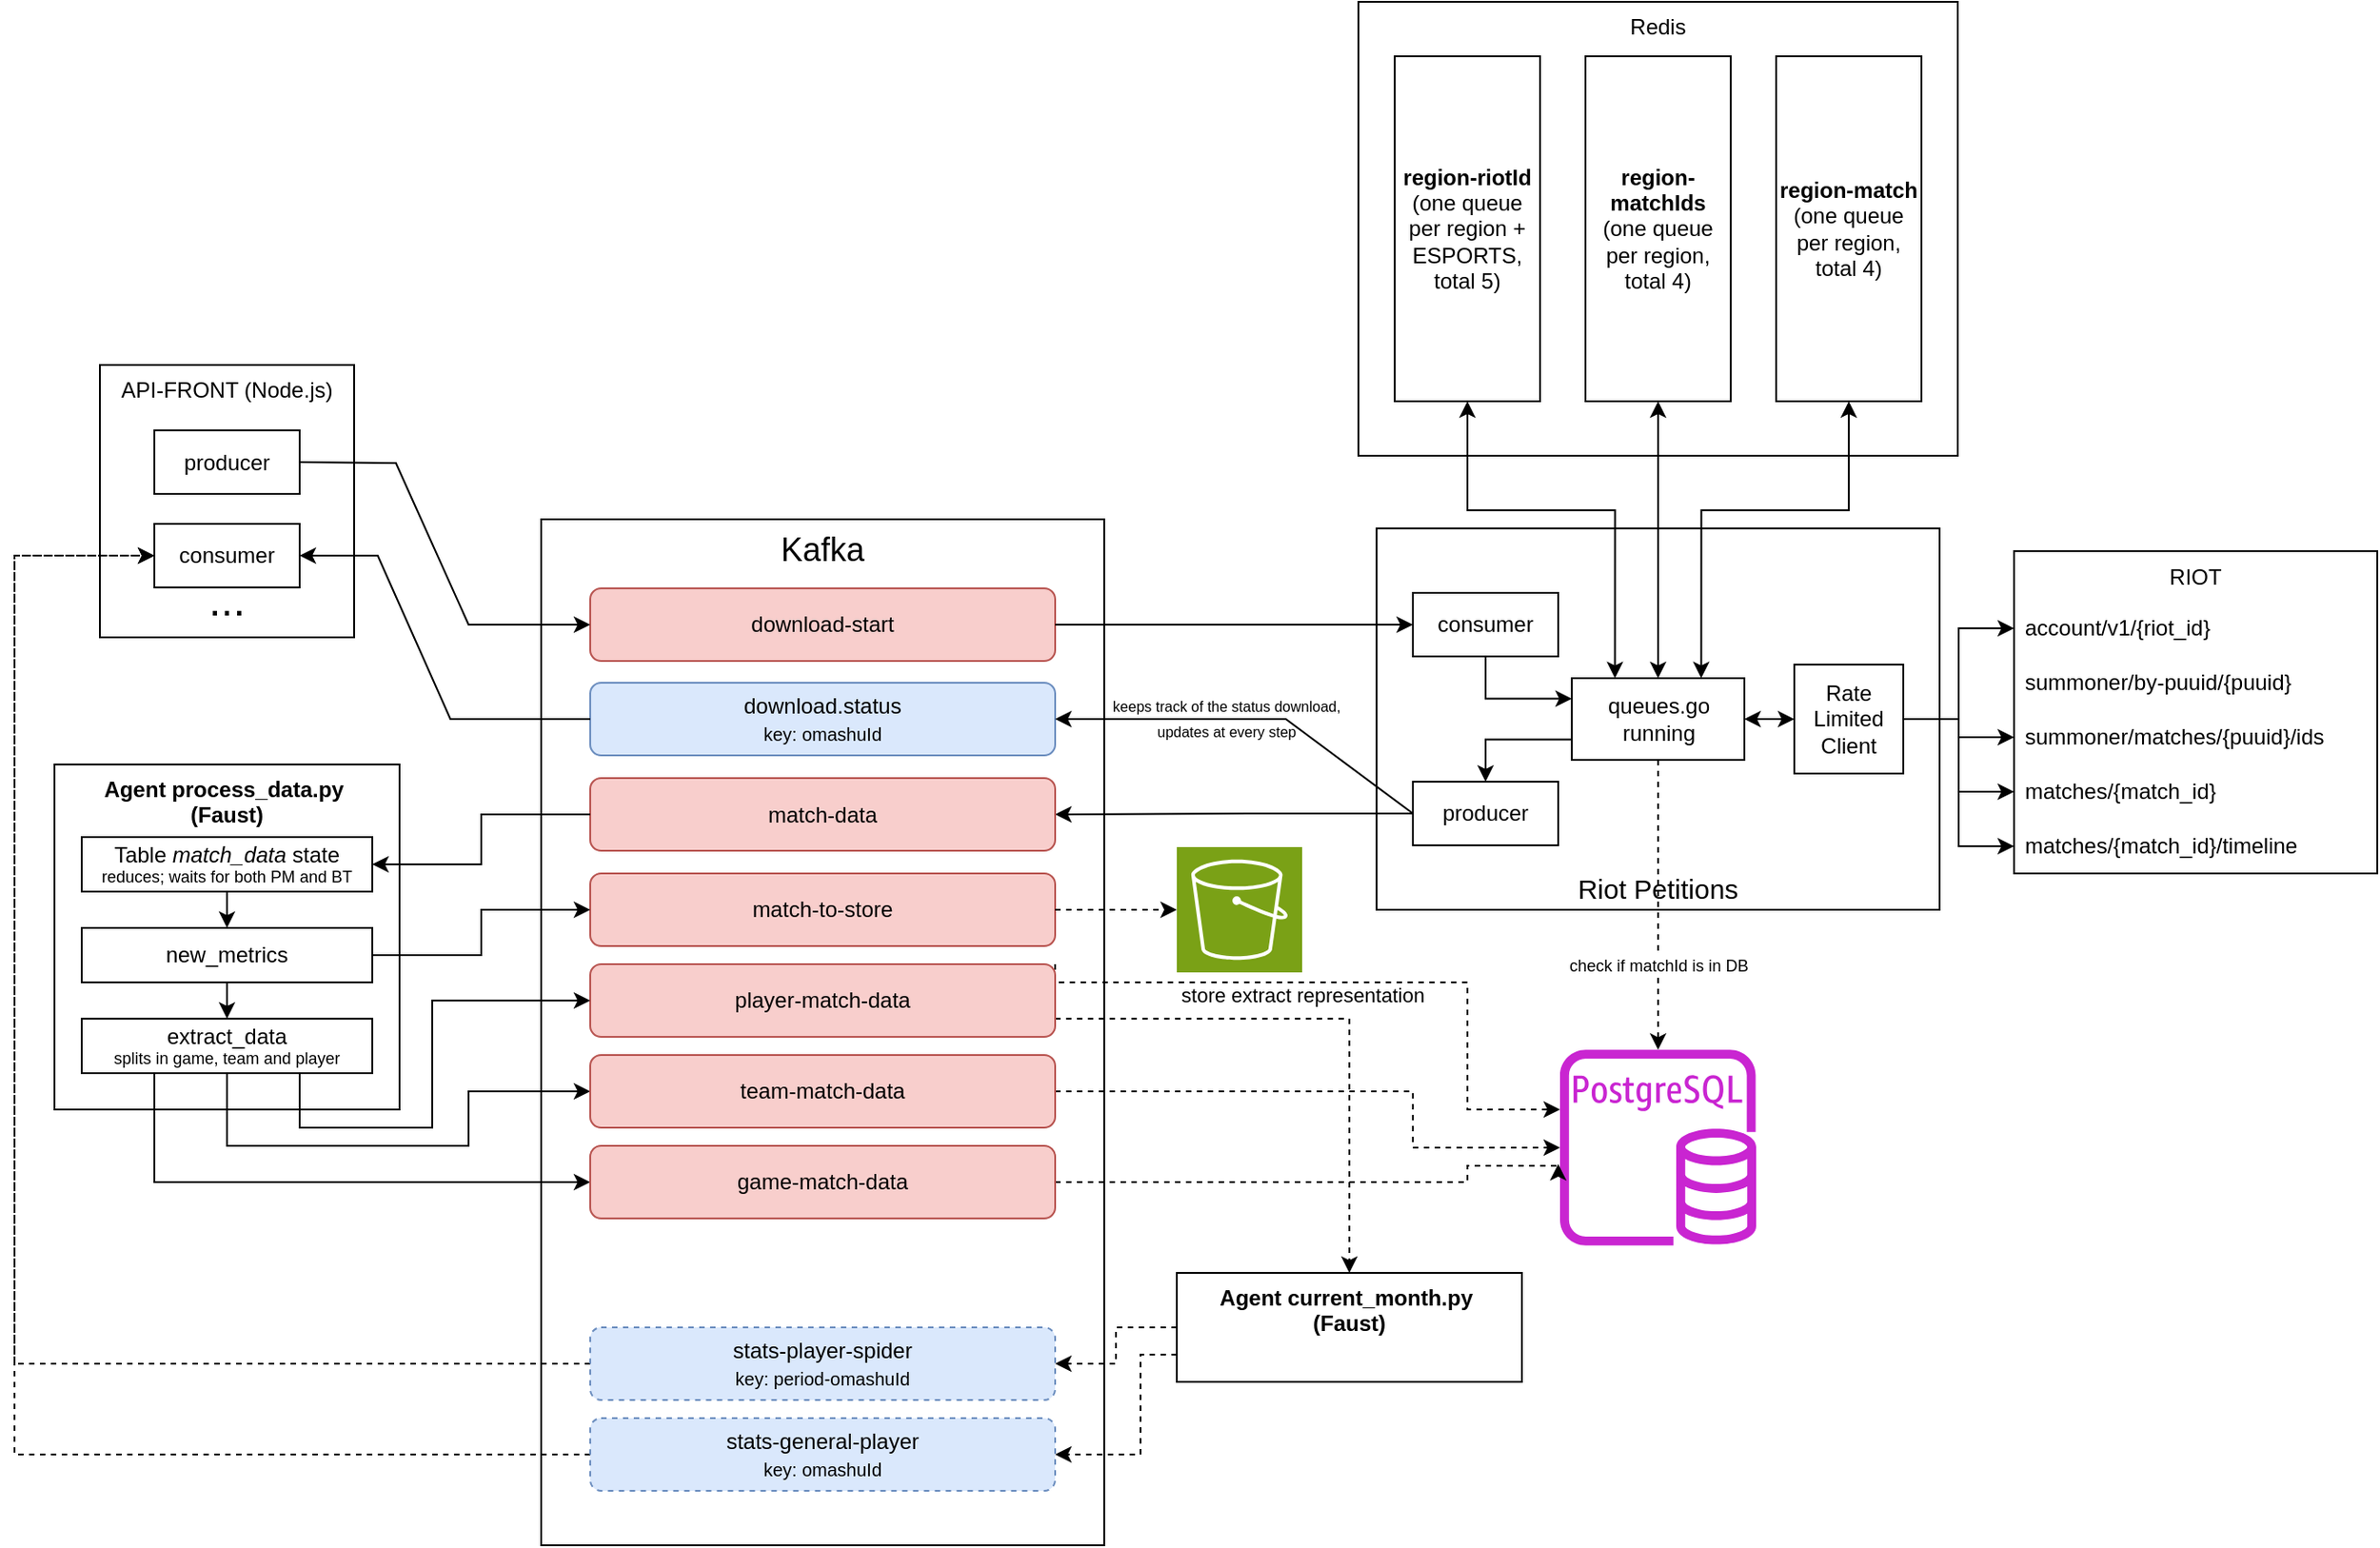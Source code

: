 <mxfile version="24.8.2">
  <diagram name="Pàgina-1" id="zFeoYXPYn94zR47b6qRk">
    <mxGraphModel dx="1026" dy="1857" grid="1" gridSize="10" guides="1" tooltips="1" connect="1" arrows="1" fold="1" page="1" pageScale="1" pageWidth="827" pageHeight="1169" math="0" shadow="0">
      <root>
        <mxCell id="0" />
        <mxCell id="1" parent="0" />
        <mxCell id="KxoGM2Id1Vb7_M0aMqvf-37" value="Riot Petitions" style="rounded=0;whiteSpace=wrap;html=1;verticalAlign=bottom;fontSize=15;" parent="1" vertex="1">
          <mxGeometry x="790" y="190" width="310" height="210" as="geometry" />
        </mxCell>
        <mxCell id="tljmoaN9VgpiX_O1xPQQ-31" value="RIOT" style="rounded=0;whiteSpace=wrap;html=1;verticalAlign=top;" parent="1" vertex="1">
          <mxGeometry x="1141" y="202.5" width="200" height="177.5" as="geometry" />
        </mxCell>
        <mxCell id="KxoGM2Id1Vb7_M0aMqvf-18" value="&lt;div&gt;&lt;font style=&quot;font-size: 18px;&quot;&gt;Kafka&lt;/font&gt;&lt;/div&gt;" style="rounded=0;whiteSpace=wrap;html=1;align=center;verticalAlign=top;" parent="1" vertex="1">
          <mxGeometry x="330" y="185" width="310" height="565" as="geometry" />
        </mxCell>
        <mxCell id="KxoGM2Id1Vb7_M0aMqvf-19" value="&lt;div&gt;download.status&lt;/div&gt;&lt;div&gt;&lt;font style=&quot;font-size: 10px;&quot;&gt;key: omashuId&lt;/font&gt;&lt;br&gt;&lt;/div&gt;" style="rounded=1;whiteSpace=wrap;html=1;fillColor=#dae8fc;strokeColor=#6c8ebf;" parent="1" vertex="1">
          <mxGeometry x="357" y="275" width="256" height="40" as="geometry" />
        </mxCell>
        <mxCell id="KxoGM2Id1Vb7_M0aMqvf-38" value="account/v1/{riot_id}" style="text;strokeColor=none;fillColor=none;align=left;verticalAlign=middle;spacingLeft=4;spacingRight=4;overflow=hidden;points=[[0,0.5],[1,0.5]];portConstraint=eastwest;rotatable=0;whiteSpace=wrap;html=1;" parent="1" vertex="1">
          <mxGeometry x="1141" y="230" width="200" height="30" as="geometry" />
        </mxCell>
        <mxCell id="KxoGM2Id1Vb7_M0aMqvf-39" value="summoner/matches/{puuid}/ids" style="text;strokeColor=none;fillColor=none;align=left;verticalAlign=middle;spacingLeft=4;spacingRight=4;overflow=hidden;points=[[0,0.5],[1,0.5]];portConstraint=eastwest;rotatable=0;whiteSpace=wrap;html=1;" parent="1" vertex="1">
          <mxGeometry x="1141" y="290" width="200" height="30" as="geometry" />
        </mxCell>
        <mxCell id="KxoGM2Id1Vb7_M0aMqvf-40" value="matches/{match_id}" style="text;strokeColor=none;fillColor=none;align=left;verticalAlign=middle;spacingLeft=4;spacingRight=4;overflow=hidden;points=[[0,0.5],[1,0.5]];portConstraint=eastwest;rotatable=0;whiteSpace=wrap;html=1;" parent="1" vertex="1">
          <mxGeometry x="1141" y="320" width="200" height="30" as="geometry" />
        </mxCell>
        <mxCell id="KxoGM2Id1Vb7_M0aMqvf-41" value="matches/{match_id}/timeline" style="text;strokeColor=none;fillColor=none;align=left;verticalAlign=middle;spacingLeft=4;spacingRight=4;overflow=hidden;points=[[0,0.5],[1,0.5]];portConstraint=eastwest;rotatable=0;whiteSpace=wrap;html=1;" parent="1" vertex="1">
          <mxGeometry x="1141" y="350" width="200" height="30" as="geometry" />
        </mxCell>
        <mxCell id="KxoGM2Id1Vb7_M0aMqvf-53" value="&lt;div&gt;API-FRONT (Node.js)&lt;/div&gt;" style="rounded=0;whiteSpace=wrap;html=1;verticalAlign=top;" parent="1" vertex="1">
          <mxGeometry x="87" y="100" width="140" height="150" as="geometry" />
        </mxCell>
        <mxCell id="Vlg7vwJ887VOfLp9OkaL-12" style="edgeStyle=orthogonalEdgeStyle;rounded=0;orthogonalLoop=1;jettySize=auto;html=1;exitX=1;exitY=0.5;exitDx=0;exitDy=0;entryX=0;entryY=0.5;entryDx=0;entryDy=0;" parent="1" source="KxoGM2Id1Vb7_M0aMqvf-85" target="KxoGM2Id1Vb7_M0aMqvf-40" edge="1">
          <mxGeometry relative="1" as="geometry" />
        </mxCell>
        <mxCell id="Vlg7vwJ887VOfLp9OkaL-13" style="edgeStyle=orthogonalEdgeStyle;rounded=0;orthogonalLoop=1;jettySize=auto;html=1;exitX=1;exitY=0.5;exitDx=0;exitDy=0;entryX=0;entryY=0.5;entryDx=0;entryDy=0;" parent="1" source="KxoGM2Id1Vb7_M0aMqvf-85" target="KxoGM2Id1Vb7_M0aMqvf-41" edge="1">
          <mxGeometry relative="1" as="geometry" />
        </mxCell>
        <mxCell id="Vlg7vwJ887VOfLp9OkaL-14" style="edgeStyle=orthogonalEdgeStyle;rounded=0;orthogonalLoop=1;jettySize=auto;html=1;exitX=1;exitY=0.5;exitDx=0;exitDy=0;entryX=0;entryY=0.5;entryDx=0;entryDy=0;" parent="1" source="KxoGM2Id1Vb7_M0aMqvf-85" target="KxoGM2Id1Vb7_M0aMqvf-38" edge="1">
          <mxGeometry relative="1" as="geometry" />
        </mxCell>
        <mxCell id="Vlg7vwJ887VOfLp9OkaL-15" style="edgeStyle=orthogonalEdgeStyle;rounded=0;orthogonalLoop=1;jettySize=auto;html=1;exitX=1;exitY=0.5;exitDx=0;exitDy=0;entryX=0;entryY=0.5;entryDx=0;entryDy=0;" parent="1" source="KxoGM2Id1Vb7_M0aMqvf-85" target="KxoGM2Id1Vb7_M0aMqvf-39" edge="1">
          <mxGeometry relative="1" as="geometry" />
        </mxCell>
        <mxCell id="KxoGM2Id1Vb7_M0aMqvf-85" value="&lt;div&gt;Rate&lt;/div&gt;&lt;div&gt;Limited&lt;/div&gt;&lt;div&gt;Client&lt;/div&gt;" style="rounded=0;whiteSpace=wrap;html=1;" parent="1" vertex="1">
          <mxGeometry x="1020" y="265" width="60" height="60" as="geometry" />
        </mxCell>
        <mxCell id="v_NL9sKr4r_YbmF2_vSh-6" value="&lt;font style=&quot;font-size: 24px;&quot;&gt;...&lt;/font&gt;" style="text;html=1;align=center;verticalAlign=middle;whiteSpace=wrap;rounded=0;" parent="1" vertex="1">
          <mxGeometry x="127" y="215" width="60" height="30" as="geometry" />
        </mxCell>
        <mxCell id="tljmoaN9VgpiX_O1xPQQ-1" value="download-start" style="rounded=1;whiteSpace=wrap;html=1;fillColor=#f8cecc;strokeColor=#b85450;" parent="1" vertex="1">
          <mxGeometry x="357" y="223" width="256" height="40" as="geometry" />
        </mxCell>
        <mxCell id="Vlg7vwJ887VOfLp9OkaL-5" style="edgeStyle=orthogonalEdgeStyle;rounded=0;orthogonalLoop=1;jettySize=auto;html=1;exitX=0.5;exitY=1;exitDx=0;exitDy=0;entryX=0;entryY=0.25;entryDx=0;entryDy=0;" parent="1" source="tljmoaN9VgpiX_O1xPQQ-4" target="Vlg7vwJ887VOfLp9OkaL-4" edge="1">
          <mxGeometry relative="1" as="geometry" />
        </mxCell>
        <mxCell id="tljmoaN9VgpiX_O1xPQQ-4" value="consumer" style="rounded=0;whiteSpace=wrap;html=1;" parent="1" vertex="1">
          <mxGeometry x="810" y="225.5" width="80" height="35" as="geometry" />
        </mxCell>
        <mxCell id="tljmoaN9VgpiX_O1xPQQ-5" value="&lt;div&gt;producer&lt;/div&gt;" style="rounded=0;whiteSpace=wrap;html=1;" parent="1" vertex="1">
          <mxGeometry x="117" y="136" width="80" height="35" as="geometry" />
        </mxCell>
        <mxCell id="tljmoaN9VgpiX_O1xPQQ-6" value="" style="endArrow=classic;html=1;rounded=0;exitX=1;exitY=0.5;exitDx=0;exitDy=0;entryX=0;entryY=0.5;entryDx=0;entryDy=0;" parent="1" source="tljmoaN9VgpiX_O1xPQQ-5" target="tljmoaN9VgpiX_O1xPQQ-1" edge="1">
          <mxGeometry width="50" height="50" relative="1" as="geometry">
            <mxPoint x="610" y="400" as="sourcePoint" />
            <mxPoint x="660" y="350" as="targetPoint" />
            <Array as="points">
              <mxPoint x="250" y="154" />
              <mxPoint x="290" y="243" />
            </Array>
          </mxGeometry>
        </mxCell>
        <mxCell id="tljmoaN9VgpiX_O1xPQQ-7" value="consumer" style="rounded=0;whiteSpace=wrap;html=1;" parent="1" vertex="1">
          <mxGeometry x="117" y="187.5" width="80" height="35" as="geometry" />
        </mxCell>
        <mxCell id="tljmoaN9VgpiX_O1xPQQ-10" value="&lt;div&gt;producer&lt;/div&gt;" style="rounded=0;whiteSpace=wrap;html=1;" parent="1" vertex="1">
          <mxGeometry x="810" y="329.5" width="80" height="35" as="geometry" />
        </mxCell>
        <mxCell id="tljmoaN9VgpiX_O1xPQQ-11" value="" style="endArrow=classic;html=1;rounded=0;entryX=1;entryY=0.5;entryDx=0;entryDy=0;exitX=0;exitY=0.5;exitDx=0;exitDy=0;" parent="1" source="tljmoaN9VgpiX_O1xPQQ-10" target="KxoGM2Id1Vb7_M0aMqvf-19" edge="1">
          <mxGeometry width="50" height="50" relative="1" as="geometry">
            <mxPoint x="610" y="400" as="sourcePoint" />
            <mxPoint x="660" y="350" as="targetPoint" />
            <Array as="points">
              <mxPoint x="740" y="295" />
            </Array>
          </mxGeometry>
        </mxCell>
        <mxCell id="tljmoaN9VgpiX_O1xPQQ-12" value="" style="endArrow=classic;html=1;rounded=0;entryX=0;entryY=0.5;entryDx=0;entryDy=0;exitX=1;exitY=0.5;exitDx=0;exitDy=0;" parent="1" source="tljmoaN9VgpiX_O1xPQQ-1" target="tljmoaN9VgpiX_O1xPQQ-4" edge="1">
          <mxGeometry width="50" height="50" relative="1" as="geometry">
            <mxPoint x="610" y="400" as="sourcePoint" />
            <mxPoint x="660" y="350" as="targetPoint" />
            <Array as="points">
              <mxPoint x="750" y="243" />
            </Array>
          </mxGeometry>
        </mxCell>
        <mxCell id="tljmoaN9VgpiX_O1xPQQ-13" value="" style="endArrow=classic;html=1;rounded=0;entryX=1;entryY=0.5;entryDx=0;entryDy=0;exitX=0;exitY=0.5;exitDx=0;exitDy=0;" parent="1" source="KxoGM2Id1Vb7_M0aMqvf-19" target="tljmoaN9VgpiX_O1xPQQ-7" edge="1">
          <mxGeometry width="50" height="50" relative="1" as="geometry">
            <mxPoint x="610" y="400" as="sourcePoint" />
            <mxPoint x="660" y="350" as="targetPoint" />
            <Array as="points">
              <mxPoint x="280" y="295" />
              <mxPoint x="240" y="205" />
            </Array>
          </mxGeometry>
        </mxCell>
        <mxCell id="tljmoaN9VgpiX_O1xPQQ-14" value="" style="endArrow=classic;html=1;rounded=0;entryX=1;entryY=0.5;entryDx=0;entryDy=0;exitX=0;exitY=0.5;exitDx=0;exitDy=0;" parent="1" source="tljmoaN9VgpiX_O1xPQQ-10" target="Vlg7vwJ887VOfLp9OkaL-17" edge="1">
          <mxGeometry width="50" height="50" relative="1" as="geometry">
            <mxPoint x="810" y="400" as="sourcePoint" />
            <mxPoint x="613" y="347" as="targetPoint" />
            <Array as="points">
              <mxPoint x="720" y="347" />
            </Array>
          </mxGeometry>
        </mxCell>
        <mxCell id="tljmoaN9VgpiX_O1xPQQ-21" value="&lt;div align=&quot;center&quot;&gt;&lt;font style=&quot;font-size: 8px;&quot;&gt;keeps track of the status download,&lt;/font&gt;&lt;/div&gt;&lt;div align=&quot;center&quot;&gt;&lt;font style=&quot;font-size: 8px;&quot;&gt;updates at every step&lt;/font&gt;&lt;/div&gt;" style="text;whiteSpace=wrap;html=1;align=center;" parent="1" vertex="1">
          <mxGeometry x="640" y="272.5" width="135" height="27.5" as="geometry" />
        </mxCell>
        <mxCell id="tljmoaN9VgpiX_O1xPQQ-23" value="&lt;span class=&quot;path&quot;&gt;summoner/by-puuid/{puuid}&lt;/span&gt;" style="text;strokeColor=none;fillColor=none;align=left;verticalAlign=middle;spacingLeft=4;spacingRight=4;overflow=hidden;points=[[0,0.5],[1,0.5]];portConstraint=eastwest;rotatable=0;whiteSpace=wrap;html=1;" parent="1" vertex="1">
          <mxGeometry x="1141" y="260" width="200" height="30" as="geometry" />
        </mxCell>
        <mxCell id="tljmoaN9VgpiX_O1xPQQ-33" value="Redis" style="rounded=0;whiteSpace=wrap;html=1;verticalAlign=top;" parent="1" vertex="1">
          <mxGeometry x="780" y="-100" width="330" height="250" as="geometry" />
        </mxCell>
        <mxCell id="tljmoaN9VgpiX_O1xPQQ-42" value="&lt;div&gt;&lt;b&gt;region-matchIds&lt;/b&gt;&lt;/div&gt;&lt;div&gt;(one queue per region, total 4)&lt;br&gt;&lt;/div&gt;" style="rounded=0;whiteSpace=wrap;html=1;" parent="1" vertex="1">
          <mxGeometry x="905" y="-70" width="80" height="190" as="geometry" />
        </mxCell>
        <mxCell id="tljmoaN9VgpiX_O1xPQQ-43" value="&lt;div&gt;&lt;b&gt;region-riotId&lt;/b&gt;&lt;/div&gt;&lt;div&gt;(one queue per region + ESPORTS, total 5)&lt;br&gt;&lt;/div&gt;" style="rounded=0;whiteSpace=wrap;html=1;" parent="1" vertex="1">
          <mxGeometry x="800" y="-70" width="80" height="190" as="geometry" />
        </mxCell>
        <mxCell id="Vlg7vwJ887VOfLp9OkaL-2" value="&lt;div&gt;&lt;b&gt;region-match&lt;/b&gt;&lt;br&gt;&lt;/div&gt;&lt;div&gt;(one queue per region, total 4)&lt;/div&gt;" style="rounded=0;whiteSpace=wrap;html=1;" parent="1" vertex="1">
          <mxGeometry x="1010" y="-70" width="80" height="190" as="geometry" />
        </mxCell>
        <mxCell id="Vlg7vwJ887VOfLp9OkaL-6" style="edgeStyle=orthogonalEdgeStyle;rounded=0;orthogonalLoop=1;jettySize=auto;html=1;exitX=0;exitY=0.75;exitDx=0;exitDy=0;entryX=0.5;entryY=0;entryDx=0;entryDy=0;" parent="1" source="Vlg7vwJ887VOfLp9OkaL-4" target="tljmoaN9VgpiX_O1xPQQ-10" edge="1">
          <mxGeometry relative="1" as="geometry" />
        </mxCell>
        <mxCell id="Vlg7vwJ887VOfLp9OkaL-8" style="edgeStyle=orthogonalEdgeStyle;rounded=0;orthogonalLoop=1;jettySize=auto;html=1;exitX=0.25;exitY=0;exitDx=0;exitDy=0;entryX=0.5;entryY=1;entryDx=0;entryDy=0;startArrow=classic;startFill=1;" parent="1" source="Vlg7vwJ887VOfLp9OkaL-4" target="tljmoaN9VgpiX_O1xPQQ-43" edge="1">
          <mxGeometry relative="1" as="geometry">
            <Array as="points">
              <mxPoint x="921" y="180" />
              <mxPoint x="840" y="180" />
            </Array>
          </mxGeometry>
        </mxCell>
        <mxCell id="Vlg7vwJ887VOfLp9OkaL-9" style="edgeStyle=orthogonalEdgeStyle;rounded=0;orthogonalLoop=1;jettySize=auto;html=1;exitX=0.5;exitY=0;exitDx=0;exitDy=0;entryX=0.5;entryY=1;entryDx=0;entryDy=0;startArrow=classic;startFill=1;" parent="1" source="Vlg7vwJ887VOfLp9OkaL-4" target="tljmoaN9VgpiX_O1xPQQ-42" edge="1">
          <mxGeometry relative="1" as="geometry" />
        </mxCell>
        <mxCell id="Vlg7vwJ887VOfLp9OkaL-10" style="edgeStyle=orthogonalEdgeStyle;rounded=0;orthogonalLoop=1;jettySize=auto;html=1;exitX=0.75;exitY=0;exitDx=0;exitDy=0;entryX=0.5;entryY=1;entryDx=0;entryDy=0;startArrow=classic;startFill=1;" parent="1" source="Vlg7vwJ887VOfLp9OkaL-4" target="Vlg7vwJ887VOfLp9OkaL-2" edge="1">
          <mxGeometry relative="1" as="geometry">
            <Array as="points">
              <mxPoint x="969" y="180" />
              <mxPoint x="1050" y="180" />
            </Array>
          </mxGeometry>
        </mxCell>
        <mxCell id="Vlg7vwJ887VOfLp9OkaL-11" style="edgeStyle=orthogonalEdgeStyle;rounded=0;orthogonalLoop=1;jettySize=auto;html=1;exitX=1;exitY=0.5;exitDx=0;exitDy=0;entryX=0;entryY=0.5;entryDx=0;entryDy=0;startArrow=classic;startFill=1;" parent="1" source="Vlg7vwJ887VOfLp9OkaL-4" target="KxoGM2Id1Vb7_M0aMqvf-85" edge="1">
          <mxGeometry relative="1" as="geometry" />
        </mxCell>
        <mxCell id="Vlg7vwJ887VOfLp9OkaL-30" style="edgeStyle=orthogonalEdgeStyle;rounded=0;orthogonalLoop=1;jettySize=auto;html=1;exitX=0.5;exitY=1;exitDx=0;exitDy=0;dashed=1;" parent="1" source="Vlg7vwJ887VOfLp9OkaL-4" target="Vlg7vwJ887VOfLp9OkaL-16" edge="1">
          <mxGeometry relative="1" as="geometry" />
        </mxCell>
        <mxCell id="Vlg7vwJ887VOfLp9OkaL-31" value="&lt;font style=&quot;font-size: 9px;&quot;&gt;check if matchId is in DB&lt;/font&gt;" style="edgeLabel;html=1;align=center;verticalAlign=middle;resizable=0;points=[];" parent="Vlg7vwJ887VOfLp9OkaL-30" vertex="1" connectable="0">
          <mxGeometry x="-0.28" y="1" relative="1" as="geometry">
            <mxPoint x="-1" y="55" as="offset" />
          </mxGeometry>
        </mxCell>
        <mxCell id="Vlg7vwJ887VOfLp9OkaL-4" value="&lt;div&gt;queues.go&lt;/div&gt;running " style="rounded=0;whiteSpace=wrap;html=1;" parent="1" vertex="1">
          <mxGeometry x="897.5" y="272.5" width="95" height="45" as="geometry" />
        </mxCell>
        <mxCell id="Vlg7vwJ887VOfLp9OkaL-16" value="" style="sketch=0;outlineConnect=0;fontColor=#232F3E;gradientColor=none;fillColor=#C925D1;strokeColor=none;dashed=0;verticalLabelPosition=bottom;verticalAlign=top;align=center;html=1;fontSize=12;fontStyle=0;aspect=fixed;pointerEvents=1;shape=mxgraph.aws4.rds_postgresql_instance;" parent="1" vertex="1">
          <mxGeometry x="891" y="477" width="108" height="108" as="geometry" />
        </mxCell>
        <mxCell id="Vlg7vwJ887VOfLp9OkaL-17" value="match-data" style="rounded=1;whiteSpace=wrap;html=1;fillColor=#f8cecc;strokeColor=#b85450;" parent="1" vertex="1">
          <mxGeometry x="357" y="327.5" width="256" height="40" as="geometry" />
        </mxCell>
        <mxCell id="Vlg7vwJ887VOfLp9OkaL-18" value="match-to-store" style="rounded=1;whiteSpace=wrap;html=1;fillColor=#f8cecc;strokeColor=#b85450;" parent="1" vertex="1">
          <mxGeometry x="357" y="380" width="256" height="40" as="geometry" />
        </mxCell>
        <mxCell id="Vlg7vwJ887VOfLp9OkaL-35" style="edgeStyle=orthogonalEdgeStyle;rounded=0;orthogonalLoop=1;jettySize=auto;html=1;exitX=1;exitY=0.25;exitDx=0;exitDy=0;dashed=1;" parent="1" edge="1">
          <mxGeometry relative="1" as="geometry">
            <Array as="points">
              <mxPoint x="613" y="440" />
              <mxPoint x="840" y="440" />
              <mxPoint x="840" y="510" />
            </Array>
            <mxPoint x="613" y="430.0" as="sourcePoint" />
            <mxPoint x="891" y="510.0" as="targetPoint" />
          </mxGeometry>
        </mxCell>
        <mxCell id="Vlg7vwJ887VOfLp9OkaL-36" value="&lt;div&gt;store extract representation&lt;/div&gt;" style="edgeLabel;html=1;align=center;verticalAlign=middle;resizable=0;points=[];" parent="Vlg7vwJ887VOfLp9OkaL-35" vertex="1" connectable="0">
          <mxGeometry x="0.374" relative="1" as="geometry">
            <mxPoint x="-91" y="-2" as="offset" />
          </mxGeometry>
        </mxCell>
        <mxCell id="5i2ByTUDTNE9jji6btGt-23" style="edgeStyle=orthogonalEdgeStyle;rounded=0;orthogonalLoop=1;jettySize=auto;html=1;exitX=1;exitY=0.75;exitDx=0;exitDy=0;entryX=0.5;entryY=0;entryDx=0;entryDy=0;dashed=1;" parent="1" source="Vlg7vwJ887VOfLp9OkaL-19" target="5i2ByTUDTNE9jji6btGt-17" edge="1">
          <mxGeometry relative="1" as="geometry" />
        </mxCell>
        <mxCell id="Vlg7vwJ887VOfLp9OkaL-19" value="player-match-data" style="rounded=1;whiteSpace=wrap;html=1;fillColor=#f8cecc;strokeColor=#b85450;" parent="1" vertex="1">
          <mxGeometry x="357" y="430" width="256" height="40" as="geometry" />
        </mxCell>
        <mxCell id="Vlg7vwJ887VOfLp9OkaL-25" value="&lt;div&gt;&lt;b&gt;Agent process_data.py&amp;nbsp;&lt;/b&gt;&lt;/div&gt;&lt;div&gt;&lt;b&gt;(Faust)&lt;/b&gt;&lt;/div&gt;" style="rounded=0;whiteSpace=wrap;html=1;verticalAlign=top;" parent="1" vertex="1">
          <mxGeometry x="62" y="320" width="190" height="190" as="geometry" />
        </mxCell>
        <mxCell id="5i2ByTUDTNE9jji6btGt-3" value="" style="edgeStyle=orthogonalEdgeStyle;rounded=0;orthogonalLoop=1;jettySize=auto;html=1;exitX=1;exitY=0.5;exitDx=0;exitDy=0;entryX=0;entryY=0.5;entryDx=0;entryDy=0;" parent="1" source="5i2ByTUDTNE9jji6btGt-4" target="Vlg7vwJ887VOfLp9OkaL-18" edge="1">
          <mxGeometry relative="1" as="geometry" />
        </mxCell>
        <mxCell id="Vlg7vwJ887VOfLp9OkaL-33" value="" style="sketch=0;points=[[0,0,0],[0.25,0,0],[0.5,0,0],[0.75,0,0],[1,0,0],[0,1,0],[0.25,1,0],[0.5,1,0],[0.75,1,0],[1,1,0],[0,0.25,0],[0,0.5,0],[0,0.75,0],[1,0.25,0],[1,0.5,0],[1,0.75,0]];outlineConnect=0;fontColor=#232F3E;fillColor=#7AA116;strokeColor=#ffffff;dashed=0;verticalLabelPosition=bottom;verticalAlign=top;align=center;html=1;fontSize=12;fontStyle=0;aspect=fixed;shape=mxgraph.aws4.resourceIcon;resIcon=mxgraph.aws4.s3;" parent="1" vertex="1">
          <mxGeometry x="680" y="365.5" width="69" height="69" as="geometry" />
        </mxCell>
        <mxCell id="Vlg7vwJ887VOfLp9OkaL-34" style="edgeStyle=orthogonalEdgeStyle;rounded=0;orthogonalLoop=1;jettySize=auto;html=1;exitX=1;exitY=0.5;exitDx=0;exitDy=0;entryX=0;entryY=0.5;entryDx=0;entryDy=0;entryPerimeter=0;dashed=1;" parent="1" source="Vlg7vwJ887VOfLp9OkaL-18" target="Vlg7vwJ887VOfLp9OkaL-33" edge="1">
          <mxGeometry relative="1" as="geometry" />
        </mxCell>
        <mxCell id="5i2ByTUDTNE9jji6btGt-5" style="edgeStyle=orthogonalEdgeStyle;rounded=0;orthogonalLoop=1;jettySize=auto;html=1;exitX=0.5;exitY=1;exitDx=0;exitDy=0;entryX=0.5;entryY=0;entryDx=0;entryDy=0;" parent="1" source="5i2ByTUDTNE9jji6btGt-2" target="5i2ByTUDTNE9jji6btGt-4" edge="1">
          <mxGeometry relative="1" as="geometry" />
        </mxCell>
        <mxCell id="5i2ByTUDTNE9jji6btGt-2" value="&lt;div&gt;Table &lt;i&gt;match_data&lt;/i&gt; state&lt;/div&gt;&lt;div style=&quot;font-size: 9px;&quot;&gt;reduces; waits for both PM and BT&lt;br&gt;&lt;/div&gt;" style="rounded=0;whiteSpace=wrap;html=1;" parent="1" vertex="1">
          <mxGeometry x="77" y="360" width="160" height="30" as="geometry" />
        </mxCell>
        <mxCell id="5i2ByTUDTNE9jji6btGt-7" style="edgeStyle=orthogonalEdgeStyle;rounded=0;orthogonalLoop=1;jettySize=auto;html=1;exitX=0.5;exitY=1;exitDx=0;exitDy=0;entryX=0.5;entryY=0;entryDx=0;entryDy=0;" parent="1" source="5i2ByTUDTNE9jji6btGt-4" target="5i2ByTUDTNE9jji6btGt-6" edge="1">
          <mxGeometry relative="1" as="geometry" />
        </mxCell>
        <mxCell id="5i2ByTUDTNE9jji6btGt-4" value="&lt;div&gt;new_metrics&lt;br&gt;&lt;/div&gt;" style="rounded=0;whiteSpace=wrap;html=1;" parent="1" vertex="1">
          <mxGeometry x="77" y="410" width="160" height="30" as="geometry" />
        </mxCell>
        <mxCell id="5i2ByTUDTNE9jji6btGt-11" style="edgeStyle=orthogonalEdgeStyle;rounded=0;orthogonalLoop=1;jettySize=auto;html=1;exitX=0.75;exitY=1;exitDx=0;exitDy=0;entryX=0;entryY=0.5;entryDx=0;entryDy=0;" parent="1" source="5i2ByTUDTNE9jji6btGt-6" target="Vlg7vwJ887VOfLp9OkaL-19" edge="1">
          <mxGeometry relative="1" as="geometry">
            <Array as="points">
              <mxPoint x="197" y="520" />
              <mxPoint x="270" y="520" />
              <mxPoint x="270" y="450" />
            </Array>
          </mxGeometry>
        </mxCell>
        <mxCell id="5i2ByTUDTNE9jji6btGt-12" style="edgeStyle=orthogonalEdgeStyle;rounded=0;orthogonalLoop=1;jettySize=auto;html=1;exitX=0.5;exitY=1;exitDx=0;exitDy=0;entryX=0;entryY=0.5;entryDx=0;entryDy=0;" parent="1" source="5i2ByTUDTNE9jji6btGt-6" target="5i2ByTUDTNE9jji6btGt-8" edge="1">
          <mxGeometry relative="1" as="geometry">
            <Array as="points">
              <mxPoint x="157" y="530" />
              <mxPoint x="290" y="530" />
              <mxPoint x="290" y="500" />
            </Array>
          </mxGeometry>
        </mxCell>
        <mxCell id="5i2ByTUDTNE9jji6btGt-13" style="edgeStyle=orthogonalEdgeStyle;rounded=0;orthogonalLoop=1;jettySize=auto;html=1;exitX=0.25;exitY=1;exitDx=0;exitDy=0;entryX=0;entryY=0.5;entryDx=0;entryDy=0;" parent="1" source="5i2ByTUDTNE9jji6btGt-6" target="5i2ByTUDTNE9jji6btGt-9" edge="1">
          <mxGeometry relative="1" as="geometry" />
        </mxCell>
        <mxCell id="5i2ByTUDTNE9jji6btGt-6" value="&lt;div style=&quot;&quot;&gt;extract_data&lt;/div&gt;&lt;div style=&quot;font-size: 9px;&quot;&gt;splits in game, team and player&lt;br&gt;&lt;/div&gt;" style="rounded=0;whiteSpace=wrap;html=1;" parent="1" vertex="1">
          <mxGeometry x="77" y="460" width="160" height="30" as="geometry" />
        </mxCell>
        <mxCell id="5i2ByTUDTNE9jji6btGt-1" style="edgeStyle=orthogonalEdgeStyle;rounded=0;orthogonalLoop=1;jettySize=auto;html=1;exitX=0;exitY=0.5;exitDx=0;exitDy=0;entryX=1;entryY=0.5;entryDx=0;entryDy=0;" parent="1" source="Vlg7vwJ887VOfLp9OkaL-17" target="5i2ByTUDTNE9jji6btGt-2" edge="1">
          <mxGeometry relative="1" as="geometry" />
        </mxCell>
        <mxCell id="5i2ByTUDTNE9jji6btGt-14" style="edgeStyle=orthogonalEdgeStyle;rounded=0;orthogonalLoop=1;jettySize=auto;html=1;exitX=1;exitY=0.5;exitDx=0;exitDy=0;dashed=1;" parent="1" source="5i2ByTUDTNE9jji6btGt-8" target="Vlg7vwJ887VOfLp9OkaL-16" edge="1">
          <mxGeometry relative="1" as="geometry">
            <Array as="points">
              <mxPoint x="810" y="500" />
              <mxPoint x="810" y="531" />
            </Array>
          </mxGeometry>
        </mxCell>
        <mxCell id="5i2ByTUDTNE9jji6btGt-8" value="team-match-data" style="rounded=1;whiteSpace=wrap;html=1;fillColor=#f8cecc;strokeColor=#b85450;" parent="1" vertex="1">
          <mxGeometry x="357" y="480" width="256" height="40" as="geometry" />
        </mxCell>
        <mxCell id="5i2ByTUDTNE9jji6btGt-15" style="edgeStyle=orthogonalEdgeStyle;rounded=0;orthogonalLoop=1;jettySize=auto;html=1;exitX=1;exitY=0.5;exitDx=0;exitDy=0;dashed=1;" parent="1" source="5i2ByTUDTNE9jji6btGt-9" edge="1">
          <mxGeometry relative="1" as="geometry">
            <mxPoint x="890" y="540.0" as="targetPoint" />
            <Array as="points">
              <mxPoint x="840" y="550" />
              <mxPoint x="840" y="541" />
              <mxPoint x="890" y="541" />
            </Array>
          </mxGeometry>
        </mxCell>
        <mxCell id="5i2ByTUDTNE9jji6btGt-9" value="game-match-data" style="rounded=1;whiteSpace=wrap;html=1;fillColor=#f8cecc;strokeColor=#b85450;" parent="1" vertex="1">
          <mxGeometry x="357" y="530" width="256" height="40" as="geometry" />
        </mxCell>
        <mxCell id="5i2ByTUDTNE9jji6btGt-26" style="edgeStyle=orthogonalEdgeStyle;rounded=0;orthogonalLoop=1;jettySize=auto;html=1;exitX=0;exitY=0.5;exitDx=0;exitDy=0;entryX=1;entryY=0.5;entryDx=0;entryDy=0;dashed=1;" parent="1" source="5i2ByTUDTNE9jji6btGt-17" target="5i2ByTUDTNE9jji6btGt-24" edge="1">
          <mxGeometry relative="1" as="geometry" />
        </mxCell>
        <mxCell id="5i2ByTUDTNE9jji6btGt-27" style="edgeStyle=orthogonalEdgeStyle;rounded=0;orthogonalLoop=1;jettySize=auto;html=1;exitX=0;exitY=0.75;exitDx=0;exitDy=0;entryX=1;entryY=0.5;entryDx=0;entryDy=0;dashed=1;" parent="1" source="5i2ByTUDTNE9jji6btGt-17" target="5i2ByTUDTNE9jji6btGt-25" edge="1">
          <mxGeometry relative="1" as="geometry">
            <Array as="points">
              <mxPoint x="660" y="645" />
              <mxPoint x="660" y="700" />
            </Array>
          </mxGeometry>
        </mxCell>
        <mxCell id="5i2ByTUDTNE9jji6btGt-17" value="&lt;div&gt;&lt;b&gt;Agent current_month.py&amp;nbsp;&lt;/b&gt;&lt;/div&gt;&lt;div&gt;&lt;b&gt;(Faust)&lt;/b&gt;&lt;/div&gt;" style="rounded=0;whiteSpace=wrap;html=1;verticalAlign=top;" parent="1" vertex="1">
          <mxGeometry x="680" y="600" width="190" height="60" as="geometry" />
        </mxCell>
        <mxCell id="5i2ByTUDTNE9jji6btGt-28" style="edgeStyle=orthogonalEdgeStyle;rounded=0;orthogonalLoop=1;jettySize=auto;html=1;exitX=0;exitY=0.5;exitDx=0;exitDy=0;entryX=0;entryY=0.5;entryDx=0;entryDy=0;dashed=1;" parent="1" source="5i2ByTUDTNE9jji6btGt-24" target="tljmoaN9VgpiX_O1xPQQ-7" edge="1">
          <mxGeometry relative="1" as="geometry">
            <Array as="points">
              <mxPoint x="40" y="650" />
              <mxPoint x="40" y="205" />
            </Array>
          </mxGeometry>
        </mxCell>
        <mxCell id="5i2ByTUDTNE9jji6btGt-24" value="&lt;div&gt;stats-player-spider&lt;br&gt;&lt;/div&gt;&lt;div&gt;&lt;font style=&quot;font-size: 10px;&quot;&gt;key: period-omashuId&lt;/font&gt;&lt;br&gt;&lt;/div&gt;" style="rounded=1;whiteSpace=wrap;html=1;fillColor=#dae8fc;strokeColor=#6c8ebf;dashed=1;" parent="1" vertex="1">
          <mxGeometry x="357" y="630" width="256" height="40" as="geometry" />
        </mxCell>
        <mxCell id="5i2ByTUDTNE9jji6btGt-29" style="edgeStyle=orthogonalEdgeStyle;rounded=0;orthogonalLoop=1;jettySize=auto;html=1;exitX=0;exitY=0.5;exitDx=0;exitDy=0;entryX=0;entryY=0.5;entryDx=0;entryDy=0;dashed=1;" parent="1" source="5i2ByTUDTNE9jji6btGt-25" target="tljmoaN9VgpiX_O1xPQQ-7" edge="1">
          <mxGeometry relative="1" as="geometry">
            <Array as="points">
              <mxPoint x="40" y="700" />
              <mxPoint x="40" y="205" />
            </Array>
          </mxGeometry>
        </mxCell>
        <mxCell id="5i2ByTUDTNE9jji6btGt-25" value="&lt;div&gt;stats-general-player&lt;/div&gt;&lt;div&gt;&lt;font style=&quot;font-size: 10px;&quot;&gt;key: omashuId&lt;/font&gt;&lt;br&gt;&lt;/div&gt;" style="rounded=1;whiteSpace=wrap;html=1;fillColor=#dae8fc;strokeColor=#6c8ebf;dashed=1;" parent="1" vertex="1">
          <mxGeometry x="357" y="680" width="256" height="40" as="geometry" />
        </mxCell>
      </root>
    </mxGraphModel>
  </diagram>
</mxfile>
